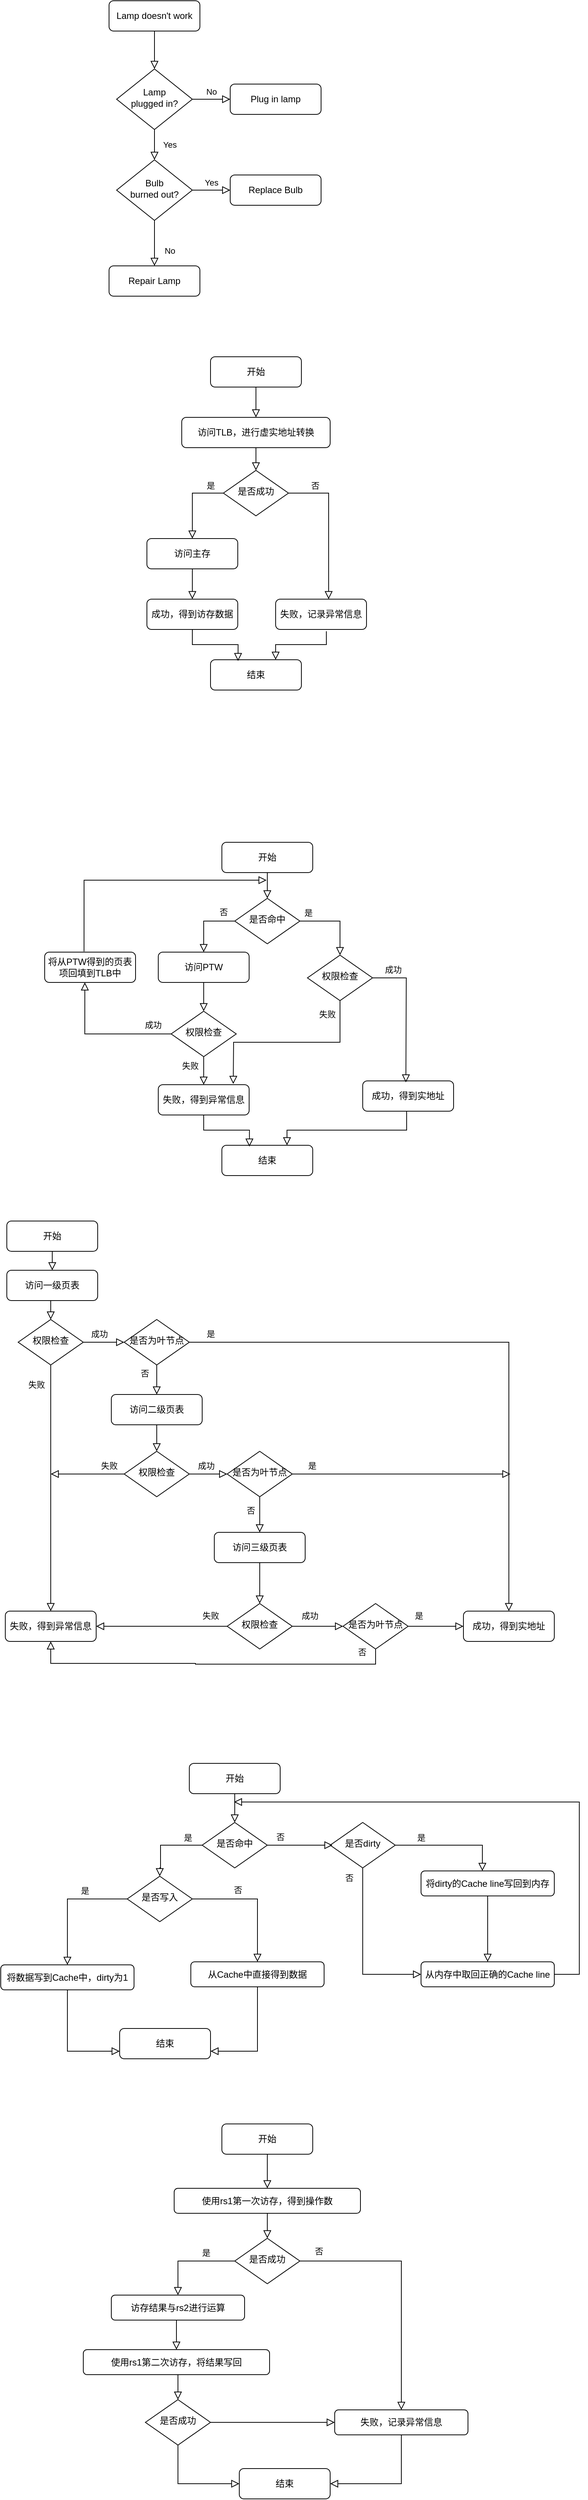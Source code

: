 <mxfile version="14.7.0" type="github">
  <diagram id="C5RBs43oDa-KdzZeNtuy" name="Page-1">
    <mxGraphModel dx="2062" dy="1160" grid="0" gridSize="10" guides="1" tooltips="1" connect="1" arrows="1" fold="1" page="1" pageScale="1" pageWidth="827" pageHeight="1169" math="0" shadow="0">
      <root>
        <mxCell id="WIyWlLk6GJQsqaUBKTNV-0" />
        <mxCell id="WIyWlLk6GJQsqaUBKTNV-1" parent="WIyWlLk6GJQsqaUBKTNV-0" />
        <mxCell id="WIyWlLk6GJQsqaUBKTNV-2" value="" style="rounded=0;html=1;jettySize=auto;orthogonalLoop=1;fontSize=11;endArrow=block;endFill=0;endSize=8;strokeWidth=1;shadow=0;labelBackgroundColor=none;edgeStyle=orthogonalEdgeStyle;" parent="WIyWlLk6GJQsqaUBKTNV-1" source="WIyWlLk6GJQsqaUBKTNV-3" target="WIyWlLk6GJQsqaUBKTNV-6" edge="1">
          <mxGeometry relative="1" as="geometry" />
        </mxCell>
        <mxCell id="WIyWlLk6GJQsqaUBKTNV-3" value="Lamp doesn&#39;t work" style="rounded=1;whiteSpace=wrap;html=1;fontSize=12;glass=0;strokeWidth=1;shadow=0;" parent="WIyWlLk6GJQsqaUBKTNV-1" vertex="1">
          <mxGeometry x="160" y="80" width="120" height="40" as="geometry" />
        </mxCell>
        <mxCell id="WIyWlLk6GJQsqaUBKTNV-4" value="Yes" style="rounded=0;html=1;jettySize=auto;orthogonalLoop=1;fontSize=11;endArrow=block;endFill=0;endSize=8;strokeWidth=1;shadow=0;labelBackgroundColor=none;edgeStyle=orthogonalEdgeStyle;" parent="WIyWlLk6GJQsqaUBKTNV-1" source="WIyWlLk6GJQsqaUBKTNV-6" target="WIyWlLk6GJQsqaUBKTNV-10" edge="1">
          <mxGeometry y="20" relative="1" as="geometry">
            <mxPoint as="offset" />
          </mxGeometry>
        </mxCell>
        <mxCell id="WIyWlLk6GJQsqaUBKTNV-5" value="No" style="edgeStyle=orthogonalEdgeStyle;rounded=0;html=1;jettySize=auto;orthogonalLoop=1;fontSize=11;endArrow=block;endFill=0;endSize=8;strokeWidth=1;shadow=0;labelBackgroundColor=none;" parent="WIyWlLk6GJQsqaUBKTNV-1" source="WIyWlLk6GJQsqaUBKTNV-6" target="WIyWlLk6GJQsqaUBKTNV-7" edge="1">
          <mxGeometry y="10" relative="1" as="geometry">
            <mxPoint as="offset" />
          </mxGeometry>
        </mxCell>
        <mxCell id="WIyWlLk6GJQsqaUBKTNV-6" value="Lamp&lt;br&gt;plugged in?" style="rhombus;whiteSpace=wrap;html=1;shadow=0;fontFamily=Helvetica;fontSize=12;align=center;strokeWidth=1;spacing=6;spacingTop=-4;" parent="WIyWlLk6GJQsqaUBKTNV-1" vertex="1">
          <mxGeometry x="170" y="170" width="100" height="80" as="geometry" />
        </mxCell>
        <mxCell id="WIyWlLk6GJQsqaUBKTNV-7" value="Plug in lamp" style="rounded=1;whiteSpace=wrap;html=1;fontSize=12;glass=0;strokeWidth=1;shadow=0;" parent="WIyWlLk6GJQsqaUBKTNV-1" vertex="1">
          <mxGeometry x="320" y="190" width="120" height="40" as="geometry" />
        </mxCell>
        <mxCell id="WIyWlLk6GJQsqaUBKTNV-8" value="No" style="rounded=0;html=1;jettySize=auto;orthogonalLoop=1;fontSize=11;endArrow=block;endFill=0;endSize=8;strokeWidth=1;shadow=0;labelBackgroundColor=none;edgeStyle=orthogonalEdgeStyle;" parent="WIyWlLk6GJQsqaUBKTNV-1" source="WIyWlLk6GJQsqaUBKTNV-10" target="WIyWlLk6GJQsqaUBKTNV-11" edge="1">
          <mxGeometry x="0.333" y="20" relative="1" as="geometry">
            <mxPoint as="offset" />
          </mxGeometry>
        </mxCell>
        <mxCell id="WIyWlLk6GJQsqaUBKTNV-9" value="Yes" style="edgeStyle=orthogonalEdgeStyle;rounded=0;html=1;jettySize=auto;orthogonalLoop=1;fontSize=11;endArrow=block;endFill=0;endSize=8;strokeWidth=1;shadow=0;labelBackgroundColor=none;" parent="WIyWlLk6GJQsqaUBKTNV-1" source="WIyWlLk6GJQsqaUBKTNV-10" target="WIyWlLk6GJQsqaUBKTNV-12" edge="1">
          <mxGeometry y="10" relative="1" as="geometry">
            <mxPoint as="offset" />
          </mxGeometry>
        </mxCell>
        <mxCell id="WIyWlLk6GJQsqaUBKTNV-10" value="Bulb&lt;br&gt;burned out?" style="rhombus;whiteSpace=wrap;html=1;shadow=0;fontFamily=Helvetica;fontSize=12;align=center;strokeWidth=1;spacing=6;spacingTop=-4;" parent="WIyWlLk6GJQsqaUBKTNV-1" vertex="1">
          <mxGeometry x="170" y="290" width="100" height="80" as="geometry" />
        </mxCell>
        <mxCell id="WIyWlLk6GJQsqaUBKTNV-11" value="Repair Lamp" style="rounded=1;whiteSpace=wrap;html=1;fontSize=12;glass=0;strokeWidth=1;shadow=0;" parent="WIyWlLk6GJQsqaUBKTNV-1" vertex="1">
          <mxGeometry x="160" y="430" width="120" height="40" as="geometry" />
        </mxCell>
        <mxCell id="WIyWlLk6GJQsqaUBKTNV-12" value="Replace Bulb" style="rounded=1;whiteSpace=wrap;html=1;fontSize=12;glass=0;strokeWidth=1;shadow=0;" parent="WIyWlLk6GJQsqaUBKTNV-1" vertex="1">
          <mxGeometry x="320" y="310" width="120" height="40" as="geometry" />
        </mxCell>
        <mxCell id="PfXoBTsluk0Nw_FTHRr1-0" value="开始" style="rounded=1;whiteSpace=wrap;html=1;fontSize=12;glass=0;strokeWidth=1;shadow=0;" parent="WIyWlLk6GJQsqaUBKTNV-1" vertex="1">
          <mxGeometry x="294" y="550" width="120" height="40" as="geometry" />
        </mxCell>
        <mxCell id="PfXoBTsluk0Nw_FTHRr1-1" value="" style="rounded=0;html=1;jettySize=auto;orthogonalLoop=1;fontSize=11;endArrow=block;endFill=0;endSize=8;strokeWidth=1;shadow=0;labelBackgroundColor=none;edgeStyle=orthogonalEdgeStyle;exitX=0.5;exitY=1;exitDx=0;exitDy=0;entryX=0.5;entryY=0;entryDx=0;entryDy=0;" parent="WIyWlLk6GJQsqaUBKTNV-1" source="PfXoBTsluk0Nw_FTHRr1-0" target="PfXoBTsluk0Nw_FTHRr1-2" edge="1">
          <mxGeometry relative="1" as="geometry">
            <mxPoint x="353.66" y="635" as="sourcePoint" />
            <mxPoint x="354" y="630" as="targetPoint" />
          </mxGeometry>
        </mxCell>
        <mxCell id="PfXoBTsluk0Nw_FTHRr1-2" value="访问TLB，进行虚实地址转换" style="rounded=1;whiteSpace=wrap;html=1;fontSize=12;glass=0;strokeWidth=1;shadow=0;" parent="WIyWlLk6GJQsqaUBKTNV-1" vertex="1">
          <mxGeometry x="256" y="630" width="196" height="40" as="geometry" />
        </mxCell>
        <mxCell id="PfXoBTsluk0Nw_FTHRr1-3" value="" style="rounded=0;html=1;jettySize=auto;orthogonalLoop=1;fontSize=11;endArrow=block;endFill=0;endSize=8;strokeWidth=1;shadow=0;labelBackgroundColor=none;edgeStyle=orthogonalEdgeStyle;exitX=0.5;exitY=1;exitDx=0;exitDy=0;entryX=0.5;entryY=0;entryDx=0;entryDy=0;" parent="WIyWlLk6GJQsqaUBKTNV-1" source="PfXoBTsluk0Nw_FTHRr1-2" target="PfXoBTsluk0Nw_FTHRr1-4" edge="1">
          <mxGeometry relative="1" as="geometry">
            <mxPoint x="364" y="710" as="sourcePoint" />
            <mxPoint x="354" y="710" as="targetPoint" />
            <Array as="points" />
          </mxGeometry>
        </mxCell>
        <mxCell id="PfXoBTsluk0Nw_FTHRr1-4" value="是否成功" style="rhombus;whiteSpace=wrap;html=1;shadow=0;fontFamily=Helvetica;fontSize=12;align=center;strokeWidth=1;spacing=6;spacingTop=-4;" parent="WIyWlLk6GJQsqaUBKTNV-1" vertex="1">
          <mxGeometry x="311" y="700" width="86" height="60" as="geometry" />
        </mxCell>
        <mxCell id="PfXoBTsluk0Nw_FTHRr1-5" value="" style="rounded=0;html=1;jettySize=auto;orthogonalLoop=1;fontSize=11;endArrow=block;endFill=0;endSize=8;strokeWidth=1;shadow=0;labelBackgroundColor=none;edgeStyle=orthogonalEdgeStyle;exitX=0;exitY=0.5;exitDx=0;exitDy=0;" parent="WIyWlLk6GJQsqaUBKTNV-1" source="PfXoBTsluk0Nw_FTHRr1-4" edge="1">
          <mxGeometry relative="1" as="geometry">
            <mxPoint x="220" y="740" as="sourcePoint" />
            <mxPoint x="270" y="790" as="targetPoint" />
            <Array as="points">
              <mxPoint x="270" y="730" />
            </Array>
          </mxGeometry>
        </mxCell>
        <mxCell id="PfXoBTsluk0Nw_FTHRr1-7" value="是" style="edgeLabel;html=1;align=center;verticalAlign=middle;resizable=0;points=[];" parent="PfXoBTsluk0Nw_FTHRr1-5" vertex="1" connectable="0">
          <mxGeometry x="-0.36" relative="1" as="geometry">
            <mxPoint x="15" y="-10" as="offset" />
          </mxGeometry>
        </mxCell>
        <mxCell id="PfXoBTsluk0Nw_FTHRr1-6" value="" style="rounded=0;html=1;jettySize=auto;orthogonalLoop=1;fontSize=11;endArrow=block;endFill=0;endSize=8;strokeWidth=1;shadow=0;labelBackgroundColor=none;edgeStyle=orthogonalEdgeStyle;exitX=1;exitY=0.5;exitDx=0;exitDy=0;" parent="WIyWlLk6GJQsqaUBKTNV-1" source="PfXoBTsluk0Nw_FTHRr1-4" target="PfXoBTsluk0Nw_FTHRr1-12" edge="1">
          <mxGeometry relative="1" as="geometry">
            <mxPoint x="426" y="730" as="sourcePoint" />
            <mxPoint x="450" y="868" as="targetPoint" />
            <Array as="points">
              <mxPoint x="450" y="730" />
            </Array>
          </mxGeometry>
        </mxCell>
        <mxCell id="PfXoBTsluk0Nw_FTHRr1-8" value="否" style="edgeLabel;html=1;align=center;verticalAlign=middle;resizable=0;points=[];" parent="PfXoBTsluk0Nw_FTHRr1-6" vertex="1" connectable="0">
          <mxGeometry x="-0.726" y="2" relative="1" as="geometry">
            <mxPoint x="8" y="-8" as="offset" />
          </mxGeometry>
        </mxCell>
        <mxCell id="PfXoBTsluk0Nw_FTHRr1-9" value="访问主存" style="rounded=1;whiteSpace=wrap;html=1;fontSize=12;glass=0;strokeWidth=1;shadow=0;" parent="WIyWlLk6GJQsqaUBKTNV-1" vertex="1">
          <mxGeometry x="210" y="790" width="120" height="40" as="geometry" />
        </mxCell>
        <mxCell id="PfXoBTsluk0Nw_FTHRr1-10" value="成功，得到访存数据" style="rounded=1;whiteSpace=wrap;html=1;fontSize=12;glass=0;strokeWidth=1;shadow=0;" parent="WIyWlLk6GJQsqaUBKTNV-1" vertex="1">
          <mxGeometry x="210" y="870" width="120" height="40" as="geometry" />
        </mxCell>
        <mxCell id="PfXoBTsluk0Nw_FTHRr1-11" value="" style="rounded=0;html=1;jettySize=auto;orthogonalLoop=1;fontSize=11;endArrow=block;endFill=0;endSize=8;strokeWidth=1;shadow=0;labelBackgroundColor=none;edgeStyle=orthogonalEdgeStyle;exitX=0.5;exitY=1;exitDx=0;exitDy=0;entryX=0.5;entryY=0;entryDx=0;entryDy=0;" parent="WIyWlLk6GJQsqaUBKTNV-1" source="PfXoBTsluk0Nw_FTHRr1-9" target="PfXoBTsluk0Nw_FTHRr1-10" edge="1">
          <mxGeometry relative="1" as="geometry">
            <mxPoint x="340" y="830" as="sourcePoint" />
            <mxPoint x="340" y="870" as="targetPoint" />
            <Array as="points" />
          </mxGeometry>
        </mxCell>
        <mxCell id="PfXoBTsluk0Nw_FTHRr1-12" value="失败，记录异常信息" style="rounded=1;whiteSpace=wrap;html=1;fontSize=12;glass=0;strokeWidth=1;shadow=0;" parent="WIyWlLk6GJQsqaUBKTNV-1" vertex="1">
          <mxGeometry x="380" y="870" width="120" height="40" as="geometry" />
        </mxCell>
        <mxCell id="PfXoBTsluk0Nw_FTHRr1-13" value="结束" style="rounded=1;whiteSpace=wrap;html=1;fontSize=12;glass=0;strokeWidth=1;shadow=0;" parent="WIyWlLk6GJQsqaUBKTNV-1" vertex="1">
          <mxGeometry x="294" y="950" width="120" height="40" as="geometry" />
        </mxCell>
        <mxCell id="PfXoBTsluk0Nw_FTHRr1-14" value="" style="rounded=0;html=1;jettySize=auto;orthogonalLoop=1;fontSize=11;endArrow=block;endFill=0;endSize=8;strokeWidth=1;shadow=0;labelBackgroundColor=none;edgeStyle=orthogonalEdgeStyle;exitX=0.5;exitY=1;exitDx=0;exitDy=0;entryX=0.303;entryY=0.043;entryDx=0;entryDy=0;entryPerimeter=0;" parent="WIyWlLk6GJQsqaUBKTNV-1" source="PfXoBTsluk0Nw_FTHRr1-10" target="PfXoBTsluk0Nw_FTHRr1-13" edge="1">
          <mxGeometry relative="1" as="geometry">
            <mxPoint x="269.31" y="920" as="sourcePoint" />
            <mxPoint x="330" y="940" as="targetPoint" />
            <Array as="points" />
          </mxGeometry>
        </mxCell>
        <mxCell id="PfXoBTsluk0Nw_FTHRr1-15" value="" style="rounded=0;html=1;jettySize=auto;orthogonalLoop=1;fontSize=11;endArrow=block;endFill=0;endSize=8;strokeWidth=1;shadow=0;labelBackgroundColor=none;edgeStyle=orthogonalEdgeStyle;exitX=0.558;exitY=1.06;exitDx=0;exitDy=0;exitPerimeter=0;" parent="WIyWlLk6GJQsqaUBKTNV-1" source="PfXoBTsluk0Nw_FTHRr1-12" edge="1">
          <mxGeometry relative="1" as="geometry">
            <mxPoint x="452.0" y="920" as="sourcePoint" />
            <mxPoint x="380" y="950" as="targetPoint" />
            <Array as="points">
              <mxPoint x="447" y="930" />
              <mxPoint x="380" y="930" />
              <mxPoint x="380" y="950" />
            </Array>
          </mxGeometry>
        </mxCell>
        <mxCell id="PfXoBTsluk0Nw_FTHRr1-16" value="开始" style="rounded=1;whiteSpace=wrap;html=1;fontSize=12;glass=0;strokeWidth=1;shadow=0;" parent="WIyWlLk6GJQsqaUBKTNV-1" vertex="1">
          <mxGeometry x="309" y="1191" width="120" height="40" as="geometry" />
        </mxCell>
        <mxCell id="PfXoBTsluk0Nw_FTHRr1-19" value="" style="rounded=0;html=1;jettySize=auto;orthogonalLoop=1;fontSize=11;endArrow=block;endFill=0;endSize=8;strokeWidth=1;shadow=0;labelBackgroundColor=none;edgeStyle=orthogonalEdgeStyle;exitX=0.5;exitY=1;exitDx=0;exitDy=0;entryX=0.5;entryY=0;entryDx=0;entryDy=0;" parent="WIyWlLk6GJQsqaUBKTNV-1" source="PfXoBTsluk0Nw_FTHRr1-16" target="PfXoBTsluk0Nw_FTHRr1-20" edge="1">
          <mxGeometry relative="1" as="geometry">
            <mxPoint x="369" y="1311" as="sourcePoint" />
            <mxPoint x="369" y="1351" as="targetPoint" />
            <Array as="points" />
          </mxGeometry>
        </mxCell>
        <mxCell id="PfXoBTsluk0Nw_FTHRr1-20" value="是否命中" style="rhombus;whiteSpace=wrap;html=1;shadow=0;fontFamily=Helvetica;fontSize=12;align=center;strokeWidth=1;spacing=6;spacingTop=-4;" parent="WIyWlLk6GJQsqaUBKTNV-1" vertex="1">
          <mxGeometry x="326" y="1265" width="86" height="60" as="geometry" />
        </mxCell>
        <mxCell id="PfXoBTsluk0Nw_FTHRr1-21" value="" style="rounded=0;html=1;jettySize=auto;orthogonalLoop=1;fontSize=11;endArrow=block;endFill=0;endSize=8;strokeWidth=1;shadow=0;labelBackgroundColor=none;edgeStyle=orthogonalEdgeStyle;exitX=0;exitY=0.5;exitDx=0;exitDy=0;entryX=0.5;entryY=0;entryDx=0;entryDy=0;" parent="WIyWlLk6GJQsqaUBKTNV-1" source="PfXoBTsluk0Nw_FTHRr1-20" target="PfXoBTsluk0Nw_FTHRr1-25" edge="1">
          <mxGeometry relative="1" as="geometry">
            <mxPoint x="235" y="1381" as="sourcePoint" />
            <mxPoint x="312" y="1408" as="targetPoint" />
            <Array as="points">
              <mxPoint x="285" y="1295" />
            </Array>
          </mxGeometry>
        </mxCell>
        <mxCell id="PfXoBTsluk0Nw_FTHRr1-22" value="否" style="edgeLabel;html=1;align=center;verticalAlign=middle;resizable=0;points=[];" parent="PfXoBTsluk0Nw_FTHRr1-21" vertex="1" connectable="0">
          <mxGeometry x="-0.36" relative="1" as="geometry">
            <mxPoint x="11" y="-12" as="offset" />
          </mxGeometry>
        </mxCell>
        <mxCell id="PfXoBTsluk0Nw_FTHRr1-23" value="" style="rounded=0;html=1;jettySize=auto;orthogonalLoop=1;fontSize=11;endArrow=block;endFill=0;endSize=8;strokeWidth=1;shadow=0;labelBackgroundColor=none;edgeStyle=orthogonalEdgeStyle;exitX=1;exitY=0.5;exitDx=0;exitDy=0;entryX=0.5;entryY=0;entryDx=0;entryDy=0;" parent="WIyWlLk6GJQsqaUBKTNV-1" source="PfXoBTsluk0Nw_FTHRr1-20" target="PfXoBTsluk0Nw_FTHRr1-32" edge="1">
          <mxGeometry relative="1" as="geometry">
            <mxPoint x="441" y="1371" as="sourcePoint" />
            <mxPoint x="465.034" y="1388" as="targetPoint" />
            <Array as="points">
              <mxPoint x="465" y="1295" />
            </Array>
          </mxGeometry>
        </mxCell>
        <mxCell id="PfXoBTsluk0Nw_FTHRr1-24" value="是" style="edgeLabel;html=1;align=center;verticalAlign=middle;resizable=0;points=[];" parent="PfXoBTsluk0Nw_FTHRr1-23" vertex="1" connectable="0">
          <mxGeometry x="-0.726" y="2" relative="1" as="geometry">
            <mxPoint x="-3" y="-9" as="offset" />
          </mxGeometry>
        </mxCell>
        <mxCell id="PfXoBTsluk0Nw_FTHRr1-25" value="访问PTW" style="rounded=1;whiteSpace=wrap;html=1;fontSize=12;glass=0;strokeWidth=1;shadow=0;" parent="WIyWlLk6GJQsqaUBKTNV-1" vertex="1">
          <mxGeometry x="225" y="1336" width="120" height="40" as="geometry" />
        </mxCell>
        <mxCell id="PfXoBTsluk0Nw_FTHRr1-26" value="失败，得到异常信息" style="rounded=1;whiteSpace=wrap;html=1;fontSize=12;glass=0;strokeWidth=1;shadow=0;" parent="WIyWlLk6GJQsqaUBKTNV-1" vertex="1">
          <mxGeometry x="225" y="1511" width="120" height="40" as="geometry" />
        </mxCell>
        <mxCell id="PfXoBTsluk0Nw_FTHRr1-27" value="" style="rounded=0;html=1;jettySize=auto;orthogonalLoop=1;fontSize=11;endArrow=block;endFill=0;endSize=8;strokeWidth=1;shadow=0;labelBackgroundColor=none;edgeStyle=orthogonalEdgeStyle;exitX=0.5;exitY=1;exitDx=0;exitDy=0;" parent="WIyWlLk6GJQsqaUBKTNV-1" source="PfXoBTsluk0Nw_FTHRr1-25" edge="1">
          <mxGeometry relative="1" as="geometry">
            <mxPoint x="355" y="1471" as="sourcePoint" />
            <mxPoint x="285" y="1414" as="targetPoint" />
            <Array as="points" />
          </mxGeometry>
        </mxCell>
        <mxCell id="PfXoBTsluk0Nw_FTHRr1-29" value="结束" style="rounded=1;whiteSpace=wrap;html=1;fontSize=12;glass=0;strokeWidth=1;shadow=0;" parent="WIyWlLk6GJQsqaUBKTNV-1" vertex="1">
          <mxGeometry x="309" y="1591" width="120" height="40" as="geometry" />
        </mxCell>
        <mxCell id="PfXoBTsluk0Nw_FTHRr1-30" value="" style="rounded=0;html=1;jettySize=auto;orthogonalLoop=1;fontSize=11;endArrow=block;endFill=0;endSize=8;strokeWidth=1;shadow=0;labelBackgroundColor=none;edgeStyle=orthogonalEdgeStyle;exitX=0.5;exitY=1;exitDx=0;exitDy=0;entryX=0.303;entryY=0.043;entryDx=0;entryDy=0;entryPerimeter=0;" parent="WIyWlLk6GJQsqaUBKTNV-1" source="PfXoBTsluk0Nw_FTHRr1-26" target="PfXoBTsluk0Nw_FTHRr1-29" edge="1">
          <mxGeometry relative="1" as="geometry">
            <mxPoint x="284.31" y="1561" as="sourcePoint" />
            <mxPoint x="345" y="1581" as="targetPoint" />
            <Array as="points" />
          </mxGeometry>
        </mxCell>
        <mxCell id="PfXoBTsluk0Nw_FTHRr1-31" value="" style="rounded=0;html=1;jettySize=auto;orthogonalLoop=1;fontSize=11;endArrow=block;endFill=0;endSize=8;strokeWidth=1;shadow=0;labelBackgroundColor=none;edgeStyle=orthogonalEdgeStyle;" parent="WIyWlLk6GJQsqaUBKTNV-1" source="PfXoBTsluk0Nw_FTHRr1-39" edge="1">
          <mxGeometry relative="1" as="geometry">
            <mxPoint x="553" y="1539" as="sourcePoint" />
            <mxPoint x="395.0" y="1591" as="targetPoint" />
            <Array as="points">
              <mxPoint x="553" y="1571" />
              <mxPoint x="395" y="1571" />
            </Array>
          </mxGeometry>
        </mxCell>
        <mxCell id="PfXoBTsluk0Nw_FTHRr1-32" value="权限检查" style="rhombus;whiteSpace=wrap;html=1;shadow=0;fontFamily=Helvetica;fontSize=12;align=center;strokeWidth=1;spacing=6;spacingTop=-4;" parent="WIyWlLk6GJQsqaUBKTNV-1" vertex="1">
          <mxGeometry x="422" y="1340" width="86" height="60" as="geometry" />
        </mxCell>
        <mxCell id="PfXoBTsluk0Nw_FTHRr1-33" value="权限检查" style="rhombus;whiteSpace=wrap;html=1;shadow=0;fontFamily=Helvetica;fontSize=12;align=center;strokeWidth=1;spacing=6;spacingTop=-4;" parent="WIyWlLk6GJQsqaUBKTNV-1" vertex="1">
          <mxGeometry x="242" y="1414" width="86" height="60" as="geometry" />
        </mxCell>
        <mxCell id="PfXoBTsluk0Nw_FTHRr1-34" value="" style="rounded=0;html=1;jettySize=auto;orthogonalLoop=1;fontSize=11;endArrow=block;endFill=0;endSize=8;strokeWidth=1;shadow=0;labelBackgroundColor=none;edgeStyle=orthogonalEdgeStyle;exitX=0.5;exitY=1;exitDx=0;exitDy=0;entryX=0.5;entryY=0;entryDx=0;entryDy=0;" parent="WIyWlLk6GJQsqaUBKTNV-1" source="PfXoBTsluk0Nw_FTHRr1-33" target="PfXoBTsluk0Nw_FTHRr1-26" edge="1">
          <mxGeometry relative="1" as="geometry">
            <mxPoint x="357.0" y="1468" as="sourcePoint" />
            <mxPoint x="357.0" y="1506" as="targetPoint" />
            <Array as="points" />
          </mxGeometry>
        </mxCell>
        <mxCell id="PfXoBTsluk0Nw_FTHRr1-35" value="失败" style="edgeLabel;html=1;align=center;verticalAlign=middle;resizable=0;points=[];" parent="WIyWlLk6GJQsqaUBKTNV-1" vertex="1" connectable="0">
          <mxGeometry x="299.003" y="1291.002" as="geometry">
            <mxPoint x="-32" y="195" as="offset" />
          </mxGeometry>
        </mxCell>
        <mxCell id="PfXoBTsluk0Nw_FTHRr1-36" value="" style="rounded=0;html=1;jettySize=auto;orthogonalLoop=1;fontSize=11;endArrow=block;endFill=0;endSize=8;strokeWidth=1;shadow=0;labelBackgroundColor=none;edgeStyle=orthogonalEdgeStyle;exitX=0;exitY=0.5;exitDx=0;exitDy=0;entryX=0.442;entryY=1;entryDx=0;entryDy=0;entryPerimeter=0;" parent="WIyWlLk6GJQsqaUBKTNV-1" source="PfXoBTsluk0Nw_FTHRr1-33" target="PfXoBTsluk0Nw_FTHRr1-45" edge="1">
          <mxGeometry relative="1" as="geometry">
            <mxPoint x="191.0" y="1442" as="sourcePoint" />
            <mxPoint x="128" y="1390" as="targetPoint" />
            <Array as="points">
              <mxPoint x="128" y="1444" />
            </Array>
          </mxGeometry>
        </mxCell>
        <mxCell id="PfXoBTsluk0Nw_FTHRr1-37" value="成功" style="edgeLabel;html=1;align=center;verticalAlign=middle;resizable=0;points=[];" parent="PfXoBTsluk0Nw_FTHRr1-36" vertex="1" connectable="0">
          <mxGeometry x="-0.168" relative="1" as="geometry">
            <mxPoint x="51" y="-12" as="offset" />
          </mxGeometry>
        </mxCell>
        <mxCell id="PfXoBTsluk0Nw_FTHRr1-38" value="" style="rounded=0;html=1;jettySize=auto;orthogonalLoop=1;fontSize=11;endArrow=block;endFill=0;endSize=8;strokeWidth=1;shadow=0;labelBackgroundColor=none;edgeStyle=orthogonalEdgeStyle;exitX=0.5;exitY=1;exitDx=0;exitDy=0;" parent="WIyWlLk6GJQsqaUBKTNV-1" source="PfXoBTsluk0Nw_FTHRr1-32" edge="1">
          <mxGeometry relative="1" as="geometry">
            <mxPoint x="464.66" y="1409" as="sourcePoint" />
            <mxPoint x="324" y="1510" as="targetPoint" />
            <Array as="points" />
          </mxGeometry>
        </mxCell>
        <mxCell id="PfXoBTsluk0Nw_FTHRr1-43" value="失败" style="edgeLabel;html=1;align=center;verticalAlign=middle;resizable=0;points=[];" parent="PfXoBTsluk0Nw_FTHRr1-38" vertex="1" connectable="0">
          <mxGeometry x="-0.844" y="1" relative="1" as="geometry">
            <mxPoint x="-18" y="-2" as="offset" />
          </mxGeometry>
        </mxCell>
        <mxCell id="PfXoBTsluk0Nw_FTHRr1-39" value="成功，得到实地址" style="rounded=1;whiteSpace=wrap;html=1;fontSize=12;glass=0;strokeWidth=1;shadow=0;" parent="WIyWlLk6GJQsqaUBKTNV-1" vertex="1">
          <mxGeometry x="495" y="1506" width="120" height="40" as="geometry" />
        </mxCell>
        <mxCell id="PfXoBTsluk0Nw_FTHRr1-42" value="" style="rounded=0;html=1;jettySize=auto;orthogonalLoop=1;fontSize=11;endArrow=block;endFill=0;endSize=8;strokeWidth=1;shadow=0;labelBackgroundColor=none;edgeStyle=orthogonalEdgeStyle;exitX=1;exitY=0.5;exitDx=0;exitDy=0;" parent="WIyWlLk6GJQsqaUBKTNV-1" source="PfXoBTsluk0Nw_FTHRr1-32" edge="1">
          <mxGeometry relative="1" as="geometry">
            <mxPoint x="581" y="1366" as="sourcePoint" />
            <mxPoint x="552" y="1508" as="targetPoint" />
            <Array as="points" />
          </mxGeometry>
        </mxCell>
        <mxCell id="PfXoBTsluk0Nw_FTHRr1-44" value="成功" style="edgeLabel;html=1;align=center;verticalAlign=middle;resizable=0;points=[];" parent="PfXoBTsluk0Nw_FTHRr1-42" vertex="1" connectable="0">
          <mxGeometry x="-0.61" y="-1" relative="1" as="geometry">
            <mxPoint x="-9" y="-12" as="offset" />
          </mxGeometry>
        </mxCell>
        <mxCell id="PfXoBTsluk0Nw_FTHRr1-45" value="将从PTW得到的页表项回填到TLB中" style="rounded=1;whiteSpace=wrap;html=1;fontSize=12;glass=0;strokeWidth=1;shadow=0;" parent="WIyWlLk6GJQsqaUBKTNV-1" vertex="1">
          <mxGeometry x="75" y="1336" width="120" height="40" as="geometry" />
        </mxCell>
        <mxCell id="PfXoBTsluk0Nw_FTHRr1-46" value="" style="rounded=0;html=1;jettySize=auto;orthogonalLoop=1;fontSize=11;endArrow=block;endFill=0;endSize=8;strokeWidth=1;shadow=0;labelBackgroundColor=none;edgeStyle=orthogonalEdgeStyle;exitX=0.433;exitY=-0.021;exitDx=0;exitDy=0;exitPerimeter=0;" parent="WIyWlLk6GJQsqaUBKTNV-1" source="PfXoBTsluk0Nw_FTHRr1-45" edge="1">
          <mxGeometry relative="1" as="geometry">
            <mxPoint x="215.0" y="1279" as="sourcePoint" />
            <mxPoint x="368" y="1241" as="targetPoint" />
            <Array as="points">
              <mxPoint x="127" y="1241" />
              <mxPoint x="150" y="1241" />
            </Array>
          </mxGeometry>
        </mxCell>
        <mxCell id="HdpUU3oz74thlldm0Am4-0" value="开始" style="rounded=1;whiteSpace=wrap;html=1;fontSize=12;glass=0;strokeWidth=1;shadow=0;" parent="WIyWlLk6GJQsqaUBKTNV-1" vertex="1">
          <mxGeometry x="25" y="1691" width="120" height="40" as="geometry" />
        </mxCell>
        <mxCell id="HdpUU3oz74thlldm0Am4-1" value="访问一级页表" style="rounded=1;whiteSpace=wrap;html=1;fontSize=12;glass=0;strokeWidth=1;shadow=0;" parent="WIyWlLk6GJQsqaUBKTNV-1" vertex="1">
          <mxGeometry x="25" y="1756" width="120" height="40" as="geometry" />
        </mxCell>
        <mxCell id="HdpUU3oz74thlldm0Am4-2" value="是否为叶节点" style="rhombus;whiteSpace=wrap;html=1;shadow=0;fontFamily=Helvetica;fontSize=12;align=center;strokeWidth=1;spacing=6;spacingTop=-4;" parent="WIyWlLk6GJQsqaUBKTNV-1" vertex="1">
          <mxGeometry x="180" y="1821" width="86" height="60" as="geometry" />
        </mxCell>
        <mxCell id="HdpUU3oz74thlldm0Am4-3" value="权限检查" style="rhombus;whiteSpace=wrap;html=1;shadow=0;fontFamily=Helvetica;fontSize=12;align=center;strokeWidth=1;spacing=6;spacingTop=-4;" parent="WIyWlLk6GJQsqaUBKTNV-1" vertex="1">
          <mxGeometry x="40" y="1821" width="86" height="60" as="geometry" />
        </mxCell>
        <mxCell id="HdpUU3oz74thlldm0Am4-4" value="失败，得到异常信息" style="rounded=1;whiteSpace=wrap;html=1;fontSize=12;glass=0;strokeWidth=1;shadow=0;" parent="WIyWlLk6GJQsqaUBKTNV-1" vertex="1">
          <mxGeometry x="23" y="2206" width="120" height="40" as="geometry" />
        </mxCell>
        <mxCell id="HdpUU3oz74thlldm0Am4-7" value="访问二级页表" style="rounded=1;whiteSpace=wrap;html=1;fontSize=12;glass=0;strokeWidth=1;shadow=0;" parent="WIyWlLk6GJQsqaUBKTNV-1" vertex="1">
          <mxGeometry x="163" y="1920" width="120" height="40" as="geometry" />
        </mxCell>
        <mxCell id="HdpUU3oz74thlldm0Am4-8" value="是否为叶节点" style="rhombus;whiteSpace=wrap;html=1;shadow=0;fontFamily=Helvetica;fontSize=12;align=center;strokeWidth=1;spacing=6;spacingTop=-4;" parent="WIyWlLk6GJQsqaUBKTNV-1" vertex="1">
          <mxGeometry x="316" y="1995" width="86" height="60" as="geometry" />
        </mxCell>
        <mxCell id="HdpUU3oz74thlldm0Am4-9" value="权限检查" style="rhombus;whiteSpace=wrap;html=1;shadow=0;fontFamily=Helvetica;fontSize=12;align=center;strokeWidth=1;spacing=6;spacingTop=-4;" parent="WIyWlLk6GJQsqaUBKTNV-1" vertex="1">
          <mxGeometry x="180" y="1995" width="86" height="60" as="geometry" />
        </mxCell>
        <mxCell id="HdpUU3oz74thlldm0Am4-11" value="访问三级页表" style="rounded=1;whiteSpace=wrap;html=1;fontSize=12;glass=0;strokeWidth=1;shadow=0;" parent="WIyWlLk6GJQsqaUBKTNV-1" vertex="1">
          <mxGeometry x="299" y="2102" width="120" height="40" as="geometry" />
        </mxCell>
        <mxCell id="HdpUU3oz74thlldm0Am4-12" value="是否为叶节点" style="rhombus;whiteSpace=wrap;html=1;shadow=0;fontFamily=Helvetica;fontSize=12;align=center;strokeWidth=1;spacing=6;spacingTop=-4;" parent="WIyWlLk6GJQsqaUBKTNV-1" vertex="1">
          <mxGeometry x="469" y="2196" width="86" height="60" as="geometry" />
        </mxCell>
        <mxCell id="HdpUU3oz74thlldm0Am4-13" value="权限检查" style="rhombus;whiteSpace=wrap;html=1;shadow=0;fontFamily=Helvetica;fontSize=12;align=center;strokeWidth=1;spacing=6;spacingTop=-4;" parent="WIyWlLk6GJQsqaUBKTNV-1" vertex="1">
          <mxGeometry x="316" y="2196" width="86" height="60" as="geometry" />
        </mxCell>
        <mxCell id="HdpUU3oz74thlldm0Am4-14" value="成功，得到实地址" style="rounded=1;whiteSpace=wrap;html=1;fontSize=12;glass=0;strokeWidth=1;shadow=0;" parent="WIyWlLk6GJQsqaUBKTNV-1" vertex="1">
          <mxGeometry x="628" y="2206" width="120" height="40" as="geometry" />
        </mxCell>
        <mxCell id="HdpUU3oz74thlldm0Am4-17" value="" style="rounded=0;html=1;jettySize=auto;orthogonalLoop=1;fontSize=11;endArrow=block;endFill=0;endSize=8;strokeWidth=1;shadow=0;labelBackgroundColor=none;edgeStyle=orthogonalEdgeStyle;exitX=0.5;exitY=1;exitDx=0;exitDy=0;entryX=0.5;entryY=0;entryDx=0;entryDy=0;" parent="WIyWlLk6GJQsqaUBKTNV-1" source="HdpUU3oz74thlldm0Am4-1" target="HdpUU3oz74thlldm0Am4-3" edge="1">
          <mxGeometry relative="1" as="geometry">
            <mxPoint x="160" y="1799" as="sourcePoint" />
            <mxPoint x="160" y="1833" as="targetPoint" />
            <Array as="points" />
          </mxGeometry>
        </mxCell>
        <mxCell id="HdpUU3oz74thlldm0Am4-18" value="" style="rounded=0;html=1;jettySize=auto;orthogonalLoop=1;fontSize=11;endArrow=block;endFill=0;endSize=8;strokeWidth=1;shadow=0;labelBackgroundColor=none;edgeStyle=orthogonalEdgeStyle;exitX=0.5;exitY=1;exitDx=0;exitDy=0;entryX=0.5;entryY=0;entryDx=0;entryDy=0;" parent="WIyWlLk6GJQsqaUBKTNV-1" source="HdpUU3oz74thlldm0Am4-0" target="HdpUU3oz74thlldm0Am4-1" edge="1">
          <mxGeometry relative="1" as="geometry">
            <mxPoint x="263.17" y="1715" as="sourcePoint" />
            <mxPoint x="85" y="1760" as="targetPoint" />
            <Array as="points" />
          </mxGeometry>
        </mxCell>
        <mxCell id="HdpUU3oz74thlldm0Am4-19" value="" style="rounded=0;html=1;jettySize=auto;orthogonalLoop=1;fontSize=11;endArrow=block;endFill=0;endSize=8;strokeWidth=1;shadow=0;labelBackgroundColor=none;edgeStyle=orthogonalEdgeStyle;exitX=0.5;exitY=1;exitDx=0;exitDy=0;" parent="WIyWlLk6GJQsqaUBKTNV-1" source="HdpUU3oz74thlldm0Am4-3" target="HdpUU3oz74thlldm0Am4-4" edge="1">
          <mxGeometry relative="1" as="geometry">
            <mxPoint x="110" y="1950" as="sourcePoint" />
            <mxPoint x="110" y="1975" as="targetPoint" />
            <Array as="points" />
          </mxGeometry>
        </mxCell>
        <mxCell id="HdpUU3oz74thlldm0Am4-33" value="失败" style="edgeLabel;html=1;align=center;verticalAlign=middle;resizable=0;points=[];" parent="HdpUU3oz74thlldm0Am4-19" vertex="1" connectable="0">
          <mxGeometry x="-0.562" y="1" relative="1" as="geometry">
            <mxPoint x="-20" y="-45" as="offset" />
          </mxGeometry>
        </mxCell>
        <mxCell id="HdpUU3oz74thlldm0Am4-20" value="" style="rounded=0;html=1;jettySize=auto;orthogonalLoop=1;fontSize=11;endArrow=block;endFill=0;endSize=8;strokeWidth=1;shadow=0;labelBackgroundColor=none;edgeStyle=orthogonalEdgeStyle;entryX=0;entryY=0.5;entryDx=0;entryDy=0;exitX=1;exitY=0.5;exitDx=0;exitDy=0;" parent="WIyWlLk6GJQsqaUBKTNV-1" source="HdpUU3oz74thlldm0Am4-3" target="HdpUU3oz74thlldm0Am4-2" edge="1">
          <mxGeometry relative="1" as="geometry">
            <mxPoint x="190" y="1746" as="sourcePoint" />
            <mxPoint x="105" y="1776" as="targetPoint" />
            <Array as="points" />
          </mxGeometry>
        </mxCell>
        <mxCell id="HdpUU3oz74thlldm0Am4-21" value="" style="rounded=0;html=1;jettySize=auto;orthogonalLoop=1;fontSize=11;endArrow=block;endFill=0;endSize=8;strokeWidth=1;shadow=0;labelBackgroundColor=none;edgeStyle=orthogonalEdgeStyle;exitX=0.5;exitY=1;exitDx=0;exitDy=0;entryX=0.5;entryY=0;entryDx=0;entryDy=0;" parent="WIyWlLk6GJQsqaUBKTNV-1" source="HdpUU3oz74thlldm0Am4-2" target="HdpUU3oz74thlldm0Am4-7" edge="1">
          <mxGeometry relative="1" as="geometry">
            <mxPoint x="286" y="1801" as="sourcePoint" />
            <mxPoint x="223" y="1929" as="targetPoint" />
            <Array as="points" />
          </mxGeometry>
        </mxCell>
        <mxCell id="HdpUU3oz74thlldm0Am4-22" value="" style="rounded=0;html=1;jettySize=auto;orthogonalLoop=1;fontSize=11;endArrow=block;endFill=0;endSize=8;strokeWidth=1;shadow=0;labelBackgroundColor=none;edgeStyle=orthogonalEdgeStyle;exitX=0.5;exitY=1;exitDx=0;exitDy=0;entryX=0.5;entryY=0;entryDx=0;entryDy=0;" parent="WIyWlLk6GJQsqaUBKTNV-1" source="HdpUU3oz74thlldm0Am4-7" target="HdpUU3oz74thlldm0Am4-9" edge="1">
          <mxGeometry relative="1" as="geometry">
            <mxPoint x="311" y="1951" as="sourcePoint" />
            <mxPoint x="311" y="1990" as="targetPoint" />
            <Array as="points" />
          </mxGeometry>
        </mxCell>
        <mxCell id="HdpUU3oz74thlldm0Am4-23" value="" style="rounded=0;html=1;jettySize=auto;orthogonalLoop=1;fontSize=11;endArrow=block;endFill=0;endSize=8;strokeWidth=1;shadow=0;labelBackgroundColor=none;edgeStyle=orthogonalEdgeStyle;entryX=0;entryY=0.5;entryDx=0;entryDy=0;" parent="WIyWlLk6GJQsqaUBKTNV-1" source="HdpUU3oz74thlldm0Am4-9" target="HdpUU3oz74thlldm0Am4-8" edge="1">
          <mxGeometry relative="1" as="geometry">
            <mxPoint x="334.17" y="1924" as="sourcePoint" />
            <mxPoint x="296" y="2025" as="targetPoint" />
            <Array as="points" />
          </mxGeometry>
        </mxCell>
        <mxCell id="HdpUU3oz74thlldm0Am4-24" value="" style="rounded=0;html=1;jettySize=auto;orthogonalLoop=1;fontSize=11;endArrow=block;endFill=0;endSize=8;strokeWidth=1;shadow=0;labelBackgroundColor=none;edgeStyle=orthogonalEdgeStyle;exitX=0;exitY=0.5;exitDx=0;exitDy=0;" parent="WIyWlLk6GJQsqaUBKTNV-1" source="HdpUU3oz74thlldm0Am4-9" edge="1">
          <mxGeometry relative="1" as="geometry">
            <mxPoint x="140" y="2005.5" as="sourcePoint" />
            <mxPoint x="83" y="2025" as="targetPoint" />
            <Array as="points" />
          </mxGeometry>
        </mxCell>
        <mxCell id="HdpUU3oz74thlldm0Am4-25" value="" style="rounded=0;html=1;jettySize=auto;orthogonalLoop=1;fontSize=11;endArrow=block;endFill=0;endSize=8;strokeWidth=1;shadow=0;labelBackgroundColor=none;edgeStyle=orthogonalEdgeStyle;exitX=0.5;exitY=1;exitDx=0;exitDy=0;entryX=0.5;entryY=0;entryDx=0;entryDy=0;" parent="WIyWlLk6GJQsqaUBKTNV-1" source="HdpUU3oz74thlldm0Am4-8" target="HdpUU3oz74thlldm0Am4-11" edge="1">
          <mxGeometry relative="1" as="geometry">
            <mxPoint x="385" y="2068" as="sourcePoint" />
            <mxPoint x="385" y="2103" as="targetPoint" />
            <Array as="points" />
          </mxGeometry>
        </mxCell>
        <mxCell id="HdpUU3oz74thlldm0Am4-26" value="" style="rounded=0;html=1;jettySize=auto;orthogonalLoop=1;fontSize=11;endArrow=block;endFill=0;endSize=8;strokeWidth=1;shadow=0;labelBackgroundColor=none;edgeStyle=orthogonalEdgeStyle;exitX=0.5;exitY=1;exitDx=0;exitDy=0;entryX=0.5;entryY=0;entryDx=0;entryDy=0;" parent="WIyWlLk6GJQsqaUBKTNV-1" source="HdpUU3oz74thlldm0Am4-11" target="HdpUU3oz74thlldm0Am4-13" edge="1">
          <mxGeometry relative="1" as="geometry">
            <mxPoint x="414" y="2153" as="sourcePoint" />
            <mxPoint x="414" y="2200" as="targetPoint" />
            <Array as="points" />
          </mxGeometry>
        </mxCell>
        <mxCell id="HdpUU3oz74thlldm0Am4-27" value="" style="rounded=0;html=1;jettySize=auto;orthogonalLoop=1;fontSize=11;endArrow=block;endFill=0;endSize=8;strokeWidth=1;shadow=0;labelBackgroundColor=none;edgeStyle=orthogonalEdgeStyle;entryX=0;entryY=0.5;entryDx=0;entryDy=0;exitX=1;exitY=0.5;exitDx=0;exitDy=0;" parent="WIyWlLk6GJQsqaUBKTNV-1" source="HdpUU3oz74thlldm0Am4-13" target="HdpUU3oz74thlldm0Am4-12" edge="1">
          <mxGeometry relative="1" as="geometry">
            <mxPoint x="419.0" y="2269" as="sourcePoint" />
            <mxPoint x="473" y="2269" as="targetPoint" />
            <Array as="points" />
          </mxGeometry>
        </mxCell>
        <mxCell id="HdpUU3oz74thlldm0Am4-28" value="" style="rounded=0;html=1;jettySize=auto;orthogonalLoop=1;fontSize=11;endArrow=block;endFill=0;endSize=8;strokeWidth=1;shadow=0;labelBackgroundColor=none;edgeStyle=orthogonalEdgeStyle;exitX=0;exitY=0.5;exitDx=0;exitDy=0;entryX=1;entryY=0.5;entryDx=0;entryDy=0;" parent="WIyWlLk6GJQsqaUBKTNV-1" source="HdpUU3oz74thlldm0Am4-13" target="HdpUU3oz74thlldm0Am4-4" edge="1">
          <mxGeometry relative="1" as="geometry">
            <mxPoint x="277" y="2225.58" as="sourcePoint" />
            <mxPoint x="180" y="2225.58" as="targetPoint" />
            <Array as="points" />
          </mxGeometry>
        </mxCell>
        <mxCell id="HdpUU3oz74thlldm0Am4-29" value="" style="rounded=0;html=1;jettySize=auto;orthogonalLoop=1;fontSize=11;endArrow=block;endFill=0;endSize=8;strokeWidth=1;shadow=0;labelBackgroundColor=none;edgeStyle=orthogonalEdgeStyle;exitX=1;exitY=0.5;exitDx=0;exitDy=0;entryX=0;entryY=0.5;entryDx=0;entryDy=0;" parent="WIyWlLk6GJQsqaUBKTNV-1" source="HdpUU3oz74thlldm0Am4-12" target="HdpUU3oz74thlldm0Am4-14" edge="1">
          <mxGeometry relative="1" as="geometry">
            <mxPoint x="567.0" y="2274" as="sourcePoint" />
            <mxPoint x="600" y="2226" as="targetPoint" />
            <Array as="points" />
          </mxGeometry>
        </mxCell>
        <mxCell id="HdpUU3oz74thlldm0Am4-30" value="" style="rounded=0;html=1;jettySize=auto;orthogonalLoop=1;fontSize=11;endArrow=block;endFill=0;endSize=8;strokeWidth=1;shadow=0;labelBackgroundColor=none;edgeStyle=orthogonalEdgeStyle;exitX=1;exitY=0.5;exitDx=0;exitDy=0;entryX=0.5;entryY=0;entryDx=0;entryDy=0;" parent="WIyWlLk6GJQsqaUBKTNV-1" source="HdpUU3oz74thlldm0Am4-2" target="HdpUU3oz74thlldm0Am4-14" edge="1">
          <mxGeometry relative="1" as="geometry">
            <mxPoint x="307.0" y="1844" as="sourcePoint" />
            <mxPoint x="709" y="1851" as="targetPoint" />
            <Array as="points" />
          </mxGeometry>
        </mxCell>
        <mxCell id="HdpUU3oz74thlldm0Am4-32" value="" style="rounded=0;html=1;jettySize=auto;orthogonalLoop=1;fontSize=11;endArrow=block;endFill=0;endSize=8;strokeWidth=1;shadow=0;labelBackgroundColor=none;edgeStyle=orthogonalEdgeStyle;exitX=1;exitY=0.5;exitDx=0;exitDy=0;" parent="WIyWlLk6GJQsqaUBKTNV-1" source="HdpUU3oz74thlldm0Am4-8" edge="1">
          <mxGeometry relative="1" as="geometry">
            <mxPoint x="516" y="2027" as="sourcePoint" />
            <mxPoint x="690" y="2025" as="targetPoint" />
            <Array as="points" />
          </mxGeometry>
        </mxCell>
        <mxCell id="HdpUU3oz74thlldm0Am4-34" value="成功" style="edgeLabel;html=1;align=center;verticalAlign=middle;resizable=0;points=[];" parent="WIyWlLk6GJQsqaUBKTNV-1" vertex="1" connectable="0">
          <mxGeometry x="147.0" y="1840.003" as="geometry" />
        </mxCell>
        <mxCell id="HdpUU3oz74thlldm0Am4-35" value="否" style="edgeLabel;html=1;align=center;verticalAlign=middle;resizable=0;points=[];" parent="WIyWlLk6GJQsqaUBKTNV-1" vertex="1" connectable="0">
          <mxGeometry x="157.0" y="1844.003" as="geometry">
            <mxPoint x="50" y="48" as="offset" />
          </mxGeometry>
        </mxCell>
        <mxCell id="HdpUU3oz74thlldm0Am4-36" value="是" style="edgeLabel;html=1;align=center;verticalAlign=middle;resizable=0;points=[];" parent="WIyWlLk6GJQsqaUBKTNV-1" vertex="1" connectable="0">
          <mxGeometry x="280.0" y="1840.003" as="geometry">
            <mxPoint x="14" as="offset" />
          </mxGeometry>
        </mxCell>
        <mxCell id="HdpUU3oz74thlldm0Am4-37" value="失败" style="edgeLabel;html=1;align=center;verticalAlign=middle;resizable=0;points=[];" parent="WIyWlLk6GJQsqaUBKTNV-1" vertex="1" connectable="0">
          <mxGeometry x="160.0" y="2014.003" as="geometry" />
        </mxCell>
        <mxCell id="HdpUU3oz74thlldm0Am4-38" value="成功" style="edgeLabel;html=1;align=center;verticalAlign=middle;resizable=0;points=[];" parent="WIyWlLk6GJQsqaUBKTNV-1" vertex="1" connectable="0">
          <mxGeometry x="288.0" y="2014.003" as="geometry" />
        </mxCell>
        <mxCell id="HdpUU3oz74thlldm0Am4-39" value="否" style="edgeLabel;html=1;align=center;verticalAlign=middle;resizable=0;points=[];" parent="WIyWlLk6GJQsqaUBKTNV-1" vertex="1" connectable="0">
          <mxGeometry x="297.0" y="2025.003" as="geometry">
            <mxPoint x="50" y="48" as="offset" />
          </mxGeometry>
        </mxCell>
        <mxCell id="HdpUU3oz74thlldm0Am4-40" value="是" style="edgeLabel;html=1;align=center;verticalAlign=middle;resizable=0;points=[];" parent="WIyWlLk6GJQsqaUBKTNV-1" vertex="1" connectable="0">
          <mxGeometry x="414.0" y="2014.003" as="geometry">
            <mxPoint x="14" as="offset" />
          </mxGeometry>
        </mxCell>
        <mxCell id="HdpUU3oz74thlldm0Am4-41" value="失败" style="edgeLabel;html=1;align=center;verticalAlign=middle;resizable=0;points=[];" parent="WIyWlLk6GJQsqaUBKTNV-1" vertex="1" connectable="0">
          <mxGeometry x="294.0" y="2212.003" as="geometry" />
        </mxCell>
        <mxCell id="HdpUU3oz74thlldm0Am4-42" value="成功" style="edgeLabel;html=1;align=center;verticalAlign=middle;resizable=0;points=[];" parent="WIyWlLk6GJQsqaUBKTNV-1" vertex="1" connectable="0">
          <mxGeometry x="425.0" y="2212.003" as="geometry" />
        </mxCell>
        <mxCell id="HdpUU3oz74thlldm0Am4-43" value="是" style="edgeLabel;html=1;align=center;verticalAlign=middle;resizable=0;points=[];" parent="WIyWlLk6GJQsqaUBKTNV-1" vertex="1" connectable="0">
          <mxGeometry x="555.0" y="2212.003" as="geometry">
            <mxPoint x="14" as="offset" />
          </mxGeometry>
        </mxCell>
        <mxCell id="HdpUU3oz74thlldm0Am4-44" value="" style="rounded=0;html=1;jettySize=auto;orthogonalLoop=1;fontSize=11;endArrow=block;endFill=0;endSize=8;strokeWidth=1;shadow=0;labelBackgroundColor=none;edgeStyle=orthogonalEdgeStyle;exitX=0.5;exitY=1;exitDx=0;exitDy=0;entryX=0.5;entryY=1;entryDx=0;entryDy=0;" parent="WIyWlLk6GJQsqaUBKTNV-1" source="HdpUU3oz74thlldm0Am4-12" target="HdpUU3oz74thlldm0Am4-4" edge="1">
          <mxGeometry relative="1" as="geometry">
            <mxPoint x="507.17" y="2273" as="sourcePoint" />
            <mxPoint x="61" y="2246" as="targetPoint" />
            <Array as="points">
              <mxPoint x="512" y="2276" />
              <mxPoint x="274" y="2276" />
              <mxPoint x="83" y="2275" />
            </Array>
          </mxGeometry>
        </mxCell>
        <mxCell id="HdpUU3oz74thlldm0Am4-45" value="否" style="edgeLabel;html=1;align=center;verticalAlign=middle;resizable=0;points=[];" parent="WIyWlLk6GJQsqaUBKTNV-1" vertex="1" connectable="0">
          <mxGeometry x="444.0" y="2212.003" as="geometry">
            <mxPoint x="50" y="48" as="offset" />
          </mxGeometry>
        </mxCell>
        <mxCell id="jc5Kkp1WuSsnl2Odpbap-0" value="开始" style="rounded=1;whiteSpace=wrap;html=1;fontSize=12;glass=0;strokeWidth=1;shadow=0;" parent="WIyWlLk6GJQsqaUBKTNV-1" vertex="1">
          <mxGeometry x="266" y="2407" width="120" height="40" as="geometry" />
        </mxCell>
        <mxCell id="jc5Kkp1WuSsnl2Odpbap-1" value="是否命中" style="rhombus;whiteSpace=wrap;html=1;shadow=0;fontFamily=Helvetica;fontSize=12;align=center;strokeWidth=1;spacing=6;spacingTop=-4;" parent="WIyWlLk6GJQsqaUBKTNV-1" vertex="1">
          <mxGeometry x="283" y="2485" width="86" height="60" as="geometry" />
        </mxCell>
        <mxCell id="jc5Kkp1WuSsnl2Odpbap-2" value="从Cache中直接得到数据" style="rounded=1;whiteSpace=wrap;html=1;fontSize=12;glass=0;strokeWidth=1;shadow=0;" parent="WIyWlLk6GJQsqaUBKTNV-1" vertex="1">
          <mxGeometry x="268" y="2669" width="176" height="33" as="geometry" />
        </mxCell>
        <mxCell id="jc5Kkp1WuSsnl2Odpbap-3" value="是否dirty" style="rhombus;whiteSpace=wrap;html=1;shadow=0;fontFamily=Helvetica;fontSize=12;align=center;strokeWidth=1;spacing=6;spacingTop=-4;" parent="WIyWlLk6GJQsqaUBKTNV-1" vertex="1">
          <mxGeometry x="452" y="2485" width="86" height="60" as="geometry" />
        </mxCell>
        <mxCell id="jc5Kkp1WuSsnl2Odpbap-4" value="将dirty的Cache line写回到内存" style="rounded=1;whiteSpace=wrap;html=1;fontSize=12;glass=0;strokeWidth=1;shadow=0;" parent="WIyWlLk6GJQsqaUBKTNV-1" vertex="1">
          <mxGeometry x="572" y="2549" width="176" height="33" as="geometry" />
        </mxCell>
        <mxCell id="jc5Kkp1WuSsnl2Odpbap-5" value="从内存中取回正确的Cache line" style="rounded=1;whiteSpace=wrap;html=1;fontSize=12;glass=0;strokeWidth=1;shadow=0;" parent="WIyWlLk6GJQsqaUBKTNV-1" vertex="1">
          <mxGeometry x="572" y="2669" width="176" height="33" as="geometry" />
        </mxCell>
        <mxCell id="jc5Kkp1WuSsnl2Odpbap-7" value="是否写入" style="rhombus;whiteSpace=wrap;html=1;shadow=0;fontFamily=Helvetica;fontSize=12;align=center;strokeWidth=1;spacing=6;spacingTop=-4;" parent="WIyWlLk6GJQsqaUBKTNV-1" vertex="1">
          <mxGeometry x="184" y="2556" width="86" height="60" as="geometry" />
        </mxCell>
        <mxCell id="jc5Kkp1WuSsnl2Odpbap-8" value="将数据写到Cache中，dirty为1" style="rounded=1;whiteSpace=wrap;html=1;fontSize=12;glass=0;strokeWidth=1;shadow=0;" parent="WIyWlLk6GJQsqaUBKTNV-1" vertex="1">
          <mxGeometry x="17" y="2673" width="176" height="33" as="geometry" />
        </mxCell>
        <mxCell id="C9DXv-I7c61jSdAWeBaO-0" value="" style="rounded=0;html=1;jettySize=auto;orthogonalLoop=1;fontSize=11;endArrow=block;endFill=0;endSize=8;strokeWidth=1;shadow=0;labelBackgroundColor=none;edgeStyle=orthogonalEdgeStyle;exitX=0.5;exitY=1;exitDx=0;exitDy=0;entryX=0.5;entryY=0;entryDx=0;entryDy=0;" edge="1" parent="WIyWlLk6GJQsqaUBKTNV-1" source="jc5Kkp1WuSsnl2Odpbap-0" target="jc5Kkp1WuSsnl2Odpbap-1">
          <mxGeometry relative="1" as="geometry">
            <mxPoint x="433" y="2455" as="sourcePoint" />
            <mxPoint x="433" y="2480" as="targetPoint" />
            <Array as="points" />
          </mxGeometry>
        </mxCell>
        <mxCell id="C9DXv-I7c61jSdAWeBaO-3" value="" style="rounded=0;html=1;jettySize=auto;orthogonalLoop=1;fontSize=11;endArrow=block;endFill=0;endSize=8;strokeWidth=1;shadow=0;labelBackgroundColor=none;edgeStyle=orthogonalEdgeStyle;exitX=0;exitY=0.5;exitDx=0;exitDy=0;entryX=0.5;entryY=0;entryDx=0;entryDy=0;" edge="1" parent="WIyWlLk6GJQsqaUBKTNV-1" source="jc5Kkp1WuSsnl2Odpbap-1" target="jc5Kkp1WuSsnl2Odpbap-7">
          <mxGeometry relative="1" as="geometry">
            <mxPoint x="222.5" y="2507" as="sourcePoint" />
            <mxPoint x="222.5" y="2545" as="targetPoint" />
            <Array as="points">
              <mxPoint x="228" y="2515" />
              <mxPoint x="228" y="2545" />
              <mxPoint x="227" y="2545" />
            </Array>
          </mxGeometry>
        </mxCell>
        <mxCell id="C9DXv-I7c61jSdAWeBaO-22" value="是" style="edgeLabel;html=1;align=center;verticalAlign=middle;resizable=0;points=[];" vertex="1" connectable="0" parent="C9DXv-I7c61jSdAWeBaO-3">
          <mxGeometry x="-0.753" relative="1" as="geometry">
            <mxPoint x="-7" y="-10" as="offset" />
          </mxGeometry>
        </mxCell>
        <mxCell id="C9DXv-I7c61jSdAWeBaO-7" value="" style="rounded=0;html=1;jettySize=auto;orthogonalLoop=1;fontSize=11;endArrow=block;endFill=0;endSize=8;strokeWidth=1;shadow=0;labelBackgroundColor=none;edgeStyle=orthogonalEdgeStyle;exitX=0;exitY=0.5;exitDx=0;exitDy=0;entryX=0.5;entryY=0;entryDx=0;entryDy=0;" edge="1" parent="WIyWlLk6GJQsqaUBKTNV-1" source="jc5Kkp1WuSsnl2Odpbap-7" target="jc5Kkp1WuSsnl2Odpbap-8">
          <mxGeometry relative="1" as="geometry">
            <mxPoint x="157" y="2588" as="sourcePoint" />
            <mxPoint x="157" y="2626" as="targetPoint" />
            <Array as="points" />
          </mxGeometry>
        </mxCell>
        <mxCell id="C9DXv-I7c61jSdAWeBaO-24" value="是" style="edgeLabel;html=1;align=center;verticalAlign=middle;resizable=0;points=[];" vertex="1" connectable="0" parent="C9DXv-I7c61jSdAWeBaO-7">
          <mxGeometry x="-0.229" y="-2" relative="1" as="geometry">
            <mxPoint x="8" y="-9" as="offset" />
          </mxGeometry>
        </mxCell>
        <mxCell id="C9DXv-I7c61jSdAWeBaO-8" value="" style="rounded=0;html=1;jettySize=auto;orthogonalLoop=1;fontSize=11;endArrow=block;endFill=0;endSize=8;strokeWidth=1;shadow=0;labelBackgroundColor=none;edgeStyle=orthogonalEdgeStyle;exitX=1;exitY=0.5;exitDx=0;exitDy=0;entryX=0.5;entryY=0;entryDx=0;entryDy=0;" edge="1" parent="WIyWlLk6GJQsqaUBKTNV-1" source="jc5Kkp1WuSsnl2Odpbap-7" target="jc5Kkp1WuSsnl2Odpbap-2">
          <mxGeometry relative="1" as="geometry">
            <mxPoint x="345" y="2588" as="sourcePoint" />
            <mxPoint x="345" y="2626" as="targetPoint" />
            <Array as="points" />
          </mxGeometry>
        </mxCell>
        <mxCell id="C9DXv-I7c61jSdAWeBaO-25" value="否" style="edgeLabel;html=1;align=center;verticalAlign=middle;resizable=0;points=[];" vertex="1" connectable="0" parent="C9DXv-I7c61jSdAWeBaO-8">
          <mxGeometry x="-0.172" y="1" relative="1" as="geometry">
            <mxPoint x="-10" y="-11" as="offset" />
          </mxGeometry>
        </mxCell>
        <mxCell id="C9DXv-I7c61jSdAWeBaO-10" value="" style="rounded=0;html=1;jettySize=auto;orthogonalLoop=1;fontSize=11;endArrow=block;endFill=0;endSize=8;strokeWidth=1;shadow=0;labelBackgroundColor=none;edgeStyle=orthogonalEdgeStyle;exitX=1;exitY=0.5;exitDx=0;exitDy=0;entryX=0.035;entryY=0.5;entryDx=0;entryDy=0;entryPerimeter=0;" edge="1" parent="WIyWlLk6GJQsqaUBKTNV-1" source="jc5Kkp1WuSsnl2Odpbap-1" target="jc5Kkp1WuSsnl2Odpbap-3">
          <mxGeometry relative="1" as="geometry">
            <mxPoint x="402" y="2509" as="sourcePoint" />
            <mxPoint x="450" y="2515" as="targetPoint" />
            <Array as="points" />
          </mxGeometry>
        </mxCell>
        <mxCell id="C9DXv-I7c61jSdAWeBaO-11" value="" style="rounded=0;html=1;jettySize=auto;orthogonalLoop=1;fontSize=11;endArrow=block;endFill=0;endSize=8;strokeWidth=1;shadow=0;labelBackgroundColor=none;edgeStyle=orthogonalEdgeStyle;exitX=1;exitY=0.5;exitDx=0;exitDy=0;" edge="1" parent="WIyWlLk6GJQsqaUBKTNV-1" source="jc5Kkp1WuSsnl2Odpbap-3">
          <mxGeometry relative="1" as="geometry">
            <mxPoint x="589" y="2504" as="sourcePoint" />
            <mxPoint x="653" y="2549" as="targetPoint" />
            <Array as="points">
              <mxPoint x="653" y="2515" />
              <mxPoint x="653" y="2549" />
            </Array>
          </mxGeometry>
        </mxCell>
        <mxCell id="C9DXv-I7c61jSdAWeBaO-27" value="是" style="edgeLabel;html=1;align=center;verticalAlign=middle;resizable=0;points=[];" vertex="1" connectable="0" parent="C9DXv-I7c61jSdAWeBaO-11">
          <mxGeometry x="-0.503" y="-2" relative="1" as="geometry">
            <mxPoint x="-3" y="-12" as="offset" />
          </mxGeometry>
        </mxCell>
        <mxCell id="C9DXv-I7c61jSdAWeBaO-14" value="" style="rounded=0;html=1;jettySize=auto;orthogonalLoop=1;fontSize=11;endArrow=block;endFill=0;endSize=8;strokeWidth=1;shadow=0;labelBackgroundColor=none;edgeStyle=orthogonalEdgeStyle;exitX=0.5;exitY=1;exitDx=0;exitDy=0;entryX=0.5;entryY=0;entryDx=0;entryDy=0;" edge="1" parent="WIyWlLk6GJQsqaUBKTNV-1" source="jc5Kkp1WuSsnl2Odpbap-4" target="jc5Kkp1WuSsnl2Odpbap-5">
          <mxGeometry relative="1" as="geometry">
            <mxPoint x="662.5" y="2623" as="sourcePoint" />
            <mxPoint x="662.5" y="2648" as="targetPoint" />
            <Array as="points" />
          </mxGeometry>
        </mxCell>
        <mxCell id="C9DXv-I7c61jSdAWeBaO-15" value="" style="rounded=0;html=1;jettySize=auto;orthogonalLoop=1;fontSize=11;endArrow=block;endFill=0;endSize=8;strokeWidth=1;shadow=0;labelBackgroundColor=none;edgeStyle=orthogonalEdgeStyle;exitX=1;exitY=0.5;exitDx=0;exitDy=0;" edge="1" parent="WIyWlLk6GJQsqaUBKTNV-1" source="jc5Kkp1WuSsnl2Odpbap-5">
          <mxGeometry relative="1" as="geometry">
            <mxPoint x="727.5" y="2726" as="sourcePoint" />
            <mxPoint x="325" y="2458" as="targetPoint" />
            <Array as="points">
              <mxPoint x="781" y="2686" />
              <mxPoint x="781" y="2458" />
            </Array>
          </mxGeometry>
        </mxCell>
        <mxCell id="C9DXv-I7c61jSdAWeBaO-16" value="结束" style="rounded=1;whiteSpace=wrap;html=1;fontSize=12;glass=0;strokeWidth=1;shadow=0;" vertex="1" parent="WIyWlLk6GJQsqaUBKTNV-1">
          <mxGeometry x="174" y="2757" width="120" height="40" as="geometry" />
        </mxCell>
        <mxCell id="C9DXv-I7c61jSdAWeBaO-19" value="" style="rounded=0;html=1;jettySize=auto;orthogonalLoop=1;fontSize=11;endArrow=block;endFill=0;endSize=8;strokeWidth=1;shadow=0;labelBackgroundColor=none;edgeStyle=orthogonalEdgeStyle;exitX=0.5;exitY=1;exitDx=0;exitDy=0;entryX=1;entryY=0.75;entryDx=0;entryDy=0;" edge="1" parent="WIyWlLk6GJQsqaUBKTNV-1" source="jc5Kkp1WuSsnl2Odpbap-2" target="C9DXv-I7c61jSdAWeBaO-16">
          <mxGeometry relative="1" as="geometry">
            <mxPoint x="355.5" y="2764.5" as="sourcePoint" />
            <mxPoint x="355.5" y="2789.5" as="targetPoint" />
            <Array as="points" />
          </mxGeometry>
        </mxCell>
        <mxCell id="C9DXv-I7c61jSdAWeBaO-21" value="" style="rounded=0;html=1;jettySize=auto;orthogonalLoop=1;fontSize=11;endArrow=block;endFill=0;endSize=8;strokeWidth=1;shadow=0;labelBackgroundColor=none;edgeStyle=orthogonalEdgeStyle;exitX=0.5;exitY=1;exitDx=0;exitDy=0;entryX=0;entryY=0.75;entryDx=0;entryDy=0;" edge="1" parent="WIyWlLk6GJQsqaUBKTNV-1" source="jc5Kkp1WuSsnl2Odpbap-8" target="C9DXv-I7c61jSdAWeBaO-16">
          <mxGeometry relative="1" as="geometry">
            <mxPoint x="131" y="2740" as="sourcePoint" />
            <mxPoint x="69" y="2825" as="targetPoint" />
            <Array as="points" />
          </mxGeometry>
        </mxCell>
        <mxCell id="C9DXv-I7c61jSdAWeBaO-23" value="否" style="edgeLabel;html=1;align=center;verticalAlign=middle;resizable=0;points=[];" vertex="1" connectable="0" parent="WIyWlLk6GJQsqaUBKTNV-1">
          <mxGeometry x="278" y="2515" as="geometry">
            <mxPoint x="108" y="-11" as="offset" />
          </mxGeometry>
        </mxCell>
        <mxCell id="C9DXv-I7c61jSdAWeBaO-26" value="" style="rounded=0;html=1;jettySize=auto;orthogonalLoop=1;fontSize=11;endArrow=block;endFill=0;endSize=8;strokeWidth=1;shadow=0;labelBackgroundColor=none;edgeStyle=orthogonalEdgeStyle;exitX=0.5;exitY=1;exitDx=0;exitDy=0;entryX=0;entryY=0.5;entryDx=0;entryDy=0;" edge="1" parent="WIyWlLk6GJQsqaUBKTNV-1" source="jc5Kkp1WuSsnl2Odpbap-3" target="jc5Kkp1WuSsnl2Odpbap-5">
          <mxGeometry relative="1" as="geometry">
            <mxPoint x="460.5" y="2714" as="sourcePoint" />
            <mxPoint x="529.5" y="2795" as="targetPoint" />
            <Array as="points" />
          </mxGeometry>
        </mxCell>
        <mxCell id="C9DXv-I7c61jSdAWeBaO-28" value="否" style="edgeLabel;html=1;align=center;verticalAlign=middle;resizable=0;points=[];" vertex="1" connectable="0" parent="C9DXv-I7c61jSdAWeBaO-26">
          <mxGeometry x="-0.559" relative="1" as="geometry">
            <mxPoint x="-18" y="-35" as="offset" />
          </mxGeometry>
        </mxCell>
        <mxCell id="C9DXv-I7c61jSdAWeBaO-29" value="开始" style="rounded=1;whiteSpace=wrap;html=1;fontSize=12;glass=0;strokeWidth=1;shadow=0;" vertex="1" parent="WIyWlLk6GJQsqaUBKTNV-1">
          <mxGeometry x="309" y="2883" width="120" height="40" as="geometry" />
        </mxCell>
        <mxCell id="C9DXv-I7c61jSdAWeBaO-30" value="使用rs1第一次访存，得到操作数" style="rounded=1;whiteSpace=wrap;html=1;fontSize=12;glass=0;strokeWidth=1;shadow=0;" vertex="1" parent="WIyWlLk6GJQsqaUBKTNV-1">
          <mxGeometry x="246" y="2968" width="246" height="33" as="geometry" />
        </mxCell>
        <mxCell id="C9DXv-I7c61jSdAWeBaO-31" value="是否成功" style="rhombus;whiteSpace=wrap;html=1;shadow=0;fontFamily=Helvetica;fontSize=12;align=center;strokeWidth=1;spacing=6;spacingTop=-4;" vertex="1" parent="WIyWlLk6GJQsqaUBKTNV-1">
          <mxGeometry x="326" y="3034" width="86" height="60" as="geometry" />
        </mxCell>
        <mxCell id="C9DXv-I7c61jSdAWeBaO-32" value="访存结果与rs2进行运算" style="rounded=1;whiteSpace=wrap;html=1;fontSize=12;glass=0;strokeWidth=1;shadow=0;" vertex="1" parent="WIyWlLk6GJQsqaUBKTNV-1">
          <mxGeometry x="163" y="3109" width="176" height="33" as="geometry" />
        </mxCell>
        <mxCell id="C9DXv-I7c61jSdAWeBaO-33" value="使用rs1第二次访存，将结果写回" style="rounded=1;whiteSpace=wrap;html=1;fontSize=12;glass=0;strokeWidth=1;shadow=0;" vertex="1" parent="WIyWlLk6GJQsqaUBKTNV-1">
          <mxGeometry x="126" y="3181" width="246" height="33" as="geometry" />
        </mxCell>
        <mxCell id="C9DXv-I7c61jSdAWeBaO-34" value="失败，记录异常信息" style="rounded=1;whiteSpace=wrap;html=1;fontSize=12;glass=0;strokeWidth=1;shadow=0;" vertex="1" parent="WIyWlLk6GJQsqaUBKTNV-1">
          <mxGeometry x="458" y="3260.5" width="176" height="33" as="geometry" />
        </mxCell>
        <mxCell id="C9DXv-I7c61jSdAWeBaO-35" value="是否成功" style="rhombus;whiteSpace=wrap;html=1;shadow=0;fontFamily=Helvetica;fontSize=12;align=center;strokeWidth=1;spacing=6;spacingTop=-4;" vertex="1" parent="WIyWlLk6GJQsqaUBKTNV-1">
          <mxGeometry x="208" y="3247" width="86" height="60" as="geometry" />
        </mxCell>
        <mxCell id="C9DXv-I7c61jSdAWeBaO-37" value="结束" style="rounded=1;whiteSpace=wrap;html=1;fontSize=12;glass=0;strokeWidth=1;shadow=0;" vertex="1" parent="WIyWlLk6GJQsqaUBKTNV-1">
          <mxGeometry x="332" y="3338" width="120" height="40" as="geometry" />
        </mxCell>
        <mxCell id="C9DXv-I7c61jSdAWeBaO-41" value="" style="rounded=0;html=1;jettySize=auto;orthogonalLoop=1;fontSize=11;endArrow=block;endFill=0;endSize=8;strokeWidth=1;shadow=0;labelBackgroundColor=none;edgeStyle=orthogonalEdgeStyle;entryX=0.5;entryY=0;entryDx=0;entryDy=0;" edge="1" parent="WIyWlLk6GJQsqaUBKTNV-1" source="C9DXv-I7c61jSdAWeBaO-30" target="C9DXv-I7c61jSdAWeBaO-31">
          <mxGeometry relative="1" as="geometry">
            <mxPoint x="457" y="3031" as="sourcePoint" />
            <mxPoint x="457" y="3069" as="targetPoint" />
            <Array as="points" />
          </mxGeometry>
        </mxCell>
        <mxCell id="C9DXv-I7c61jSdAWeBaO-42" value="" style="rounded=0;html=1;jettySize=auto;orthogonalLoop=1;fontSize=11;endArrow=block;endFill=0;endSize=8;strokeWidth=1;shadow=0;labelBackgroundColor=none;edgeStyle=orthogonalEdgeStyle;entryX=0.5;entryY=0;entryDx=0;entryDy=0;exitX=0.5;exitY=1;exitDx=0;exitDy=0;" edge="1" parent="WIyWlLk6GJQsqaUBKTNV-1" source="C9DXv-I7c61jSdAWeBaO-29" target="C9DXv-I7c61jSdAWeBaO-30">
          <mxGeometry relative="1" as="geometry">
            <mxPoint x="473" y="2929" as="sourcePoint" />
            <mxPoint x="473" y="2962" as="targetPoint" />
            <Array as="points" />
          </mxGeometry>
        </mxCell>
        <mxCell id="C9DXv-I7c61jSdAWeBaO-43" value="" style="rounded=0;html=1;jettySize=auto;orthogonalLoop=1;fontSize=11;endArrow=block;endFill=0;endSize=8;strokeWidth=1;shadow=0;labelBackgroundColor=none;edgeStyle=orthogonalEdgeStyle;exitX=0;exitY=0.5;exitDx=0;exitDy=0;entryX=0.5;entryY=0;entryDx=0;entryDy=0;" edge="1" parent="WIyWlLk6GJQsqaUBKTNV-1" source="C9DXv-I7c61jSdAWeBaO-31" target="C9DXv-I7c61jSdAWeBaO-32">
          <mxGeometry relative="1" as="geometry">
            <mxPoint x="304" y="3064" as="sourcePoint" />
            <mxPoint x="225" y="3151" as="targetPoint" />
            <Array as="points" />
          </mxGeometry>
        </mxCell>
        <mxCell id="C9DXv-I7c61jSdAWeBaO-44" value="是" style="edgeLabel;html=1;align=center;verticalAlign=middle;resizable=0;points=[];" vertex="1" connectable="0" parent="C9DXv-I7c61jSdAWeBaO-43">
          <mxGeometry x="-0.229" y="-2" relative="1" as="geometry">
            <mxPoint x="8" y="-9" as="offset" />
          </mxGeometry>
        </mxCell>
        <mxCell id="C9DXv-I7c61jSdAWeBaO-45" value="" style="rounded=0;html=1;jettySize=auto;orthogonalLoop=1;fontSize=11;endArrow=block;endFill=0;endSize=8;strokeWidth=1;shadow=0;labelBackgroundColor=none;edgeStyle=orthogonalEdgeStyle;exitX=1;exitY=0.5;exitDx=0;exitDy=0;entryX=0.5;entryY=0;entryDx=0;entryDy=0;" edge="1" parent="WIyWlLk6GJQsqaUBKTNV-1" source="C9DXv-I7c61jSdAWeBaO-31" target="C9DXv-I7c61jSdAWeBaO-34">
          <mxGeometry relative="1" as="geometry">
            <mxPoint x="488" y="3077" as="sourcePoint" />
            <mxPoint x="574" y="3160" as="targetPoint" />
            <Array as="points" />
          </mxGeometry>
        </mxCell>
        <mxCell id="C9DXv-I7c61jSdAWeBaO-46" value="否" style="edgeLabel;html=1;align=center;verticalAlign=middle;resizable=0;points=[];" vertex="1" connectable="0" parent="C9DXv-I7c61jSdAWeBaO-45">
          <mxGeometry x="-0.172" y="1" relative="1" as="geometry">
            <mxPoint x="-110" y="-16" as="offset" />
          </mxGeometry>
        </mxCell>
        <mxCell id="C9DXv-I7c61jSdAWeBaO-47" value="" style="rounded=0;html=1;jettySize=auto;orthogonalLoop=1;fontSize=11;endArrow=block;endFill=0;endSize=8;strokeWidth=1;shadow=0;labelBackgroundColor=none;edgeStyle=orthogonalEdgeStyle;entryX=0.5;entryY=0;entryDx=0;entryDy=0;exitX=0.5;exitY=1;exitDx=0;exitDy=0;" edge="1" parent="WIyWlLk6GJQsqaUBKTNV-1" source="C9DXv-I7c61jSdAWeBaO-32" target="C9DXv-I7c61jSdAWeBaO-33">
          <mxGeometry relative="1" as="geometry">
            <mxPoint x="120" y="3147" as="sourcePoint" />
            <mxPoint x="120" y="3192" as="targetPoint" />
            <Array as="points" />
          </mxGeometry>
        </mxCell>
        <mxCell id="C9DXv-I7c61jSdAWeBaO-48" value="" style="rounded=0;html=1;jettySize=auto;orthogonalLoop=1;fontSize=11;endArrow=block;endFill=0;endSize=8;strokeWidth=1;shadow=0;labelBackgroundColor=none;edgeStyle=orthogonalEdgeStyle;exitX=0.5;exitY=1;exitDx=0;exitDy=0;entryX=0.5;entryY=0;entryDx=0;entryDy=0;" edge="1" parent="WIyWlLk6GJQsqaUBKTNV-1" source="C9DXv-I7c61jSdAWeBaO-33" target="C9DXv-I7c61jSdAWeBaO-35">
          <mxGeometry relative="1" as="geometry">
            <mxPoint x="295" y="3226" as="sourcePoint" />
            <mxPoint x="249" y="3260" as="targetPoint" />
            <Array as="points" />
          </mxGeometry>
        </mxCell>
        <mxCell id="C9DXv-I7c61jSdAWeBaO-49" value="" style="rounded=0;html=1;jettySize=auto;orthogonalLoop=1;fontSize=11;endArrow=block;endFill=0;endSize=8;strokeWidth=1;shadow=0;labelBackgroundColor=none;edgeStyle=orthogonalEdgeStyle;entryX=0;entryY=0.5;entryDx=0;entryDy=0;exitX=0.5;exitY=1;exitDx=0;exitDy=0;" edge="1" parent="WIyWlLk6GJQsqaUBKTNV-1" source="C9DXv-I7c61jSdAWeBaO-35" target="C9DXv-I7c61jSdAWeBaO-37">
          <mxGeometry relative="1" as="geometry">
            <mxPoint x="270" y="3339" as="sourcePoint" />
            <mxPoint x="268" y="3378" as="targetPoint" />
            <Array as="points" />
          </mxGeometry>
        </mxCell>
        <mxCell id="C9DXv-I7c61jSdAWeBaO-50" value="" style="rounded=0;html=1;jettySize=auto;orthogonalLoop=1;fontSize=11;endArrow=block;endFill=0;endSize=8;strokeWidth=1;shadow=0;labelBackgroundColor=none;edgeStyle=orthogonalEdgeStyle;exitX=0.5;exitY=1;exitDx=0;exitDy=0;entryX=1;entryY=0.5;entryDx=0;entryDy=0;" edge="1" parent="WIyWlLk6GJQsqaUBKTNV-1" source="C9DXv-I7c61jSdAWeBaO-34" target="C9DXv-I7c61jSdAWeBaO-37">
          <mxGeometry relative="1" as="geometry">
            <mxPoint x="567" y="3345" as="sourcePoint" />
            <mxPoint x="567" y="3388.5" as="targetPoint" />
            <Array as="points" />
          </mxGeometry>
        </mxCell>
        <mxCell id="C9DXv-I7c61jSdAWeBaO-51" value="" style="rounded=0;html=1;jettySize=auto;orthogonalLoop=1;fontSize=11;endArrow=block;endFill=0;endSize=8;strokeWidth=1;shadow=0;labelBackgroundColor=none;edgeStyle=orthogonalEdgeStyle;exitX=1;exitY=0.5;exitDx=0;exitDy=0;entryX=0;entryY=0.5;entryDx=0;entryDy=0;" edge="1" parent="WIyWlLk6GJQsqaUBKTNV-1" source="C9DXv-I7c61jSdAWeBaO-35" target="C9DXv-I7c61jSdAWeBaO-34">
          <mxGeometry relative="1" as="geometry">
            <mxPoint x="361" y="3279" as="sourcePoint" />
            <mxPoint x="480" y="3288" as="targetPoint" />
            <Array as="points" />
          </mxGeometry>
        </mxCell>
      </root>
    </mxGraphModel>
  </diagram>
</mxfile>
